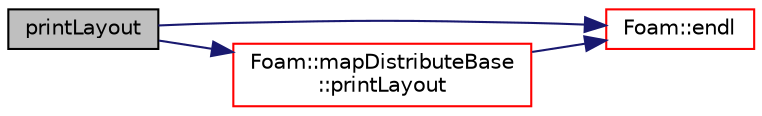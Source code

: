 digraph "printLayout"
{
  bgcolor="transparent";
  edge [fontname="Helvetica",fontsize="10",labelfontname="Helvetica",labelfontsize="10"];
  node [fontname="Helvetica",fontsize="10",shape=record];
  rankdir="LR";
  Node1032 [label="printLayout",height=0.2,width=0.4,color="black", fillcolor="grey75", style="filled", fontcolor="black"];
  Node1032 -> Node1033 [color="midnightblue",fontsize="10",style="solid",fontname="Helvetica"];
  Node1033 [label="Foam::endl",height=0.2,width=0.4,color="red",URL="$a21851.html#a2db8fe02a0d3909e9351bb4275b23ce4",tooltip="Add newline and flush stream. "];
  Node1032 -> Node1035 [color="midnightblue",fontsize="10",style="solid",fontname="Helvetica"];
  Node1035 [label="Foam::mapDistributeBase\l::printLayout",height=0.2,width=0.4,color="red",URL="$a28525.html#a354c270fcad8f00ba2bf069b0f68a729",tooltip="Debug: print layout. Can only be used on maps with sorted. "];
  Node1035 -> Node1033 [color="midnightblue",fontsize="10",style="solid",fontname="Helvetica"];
}
